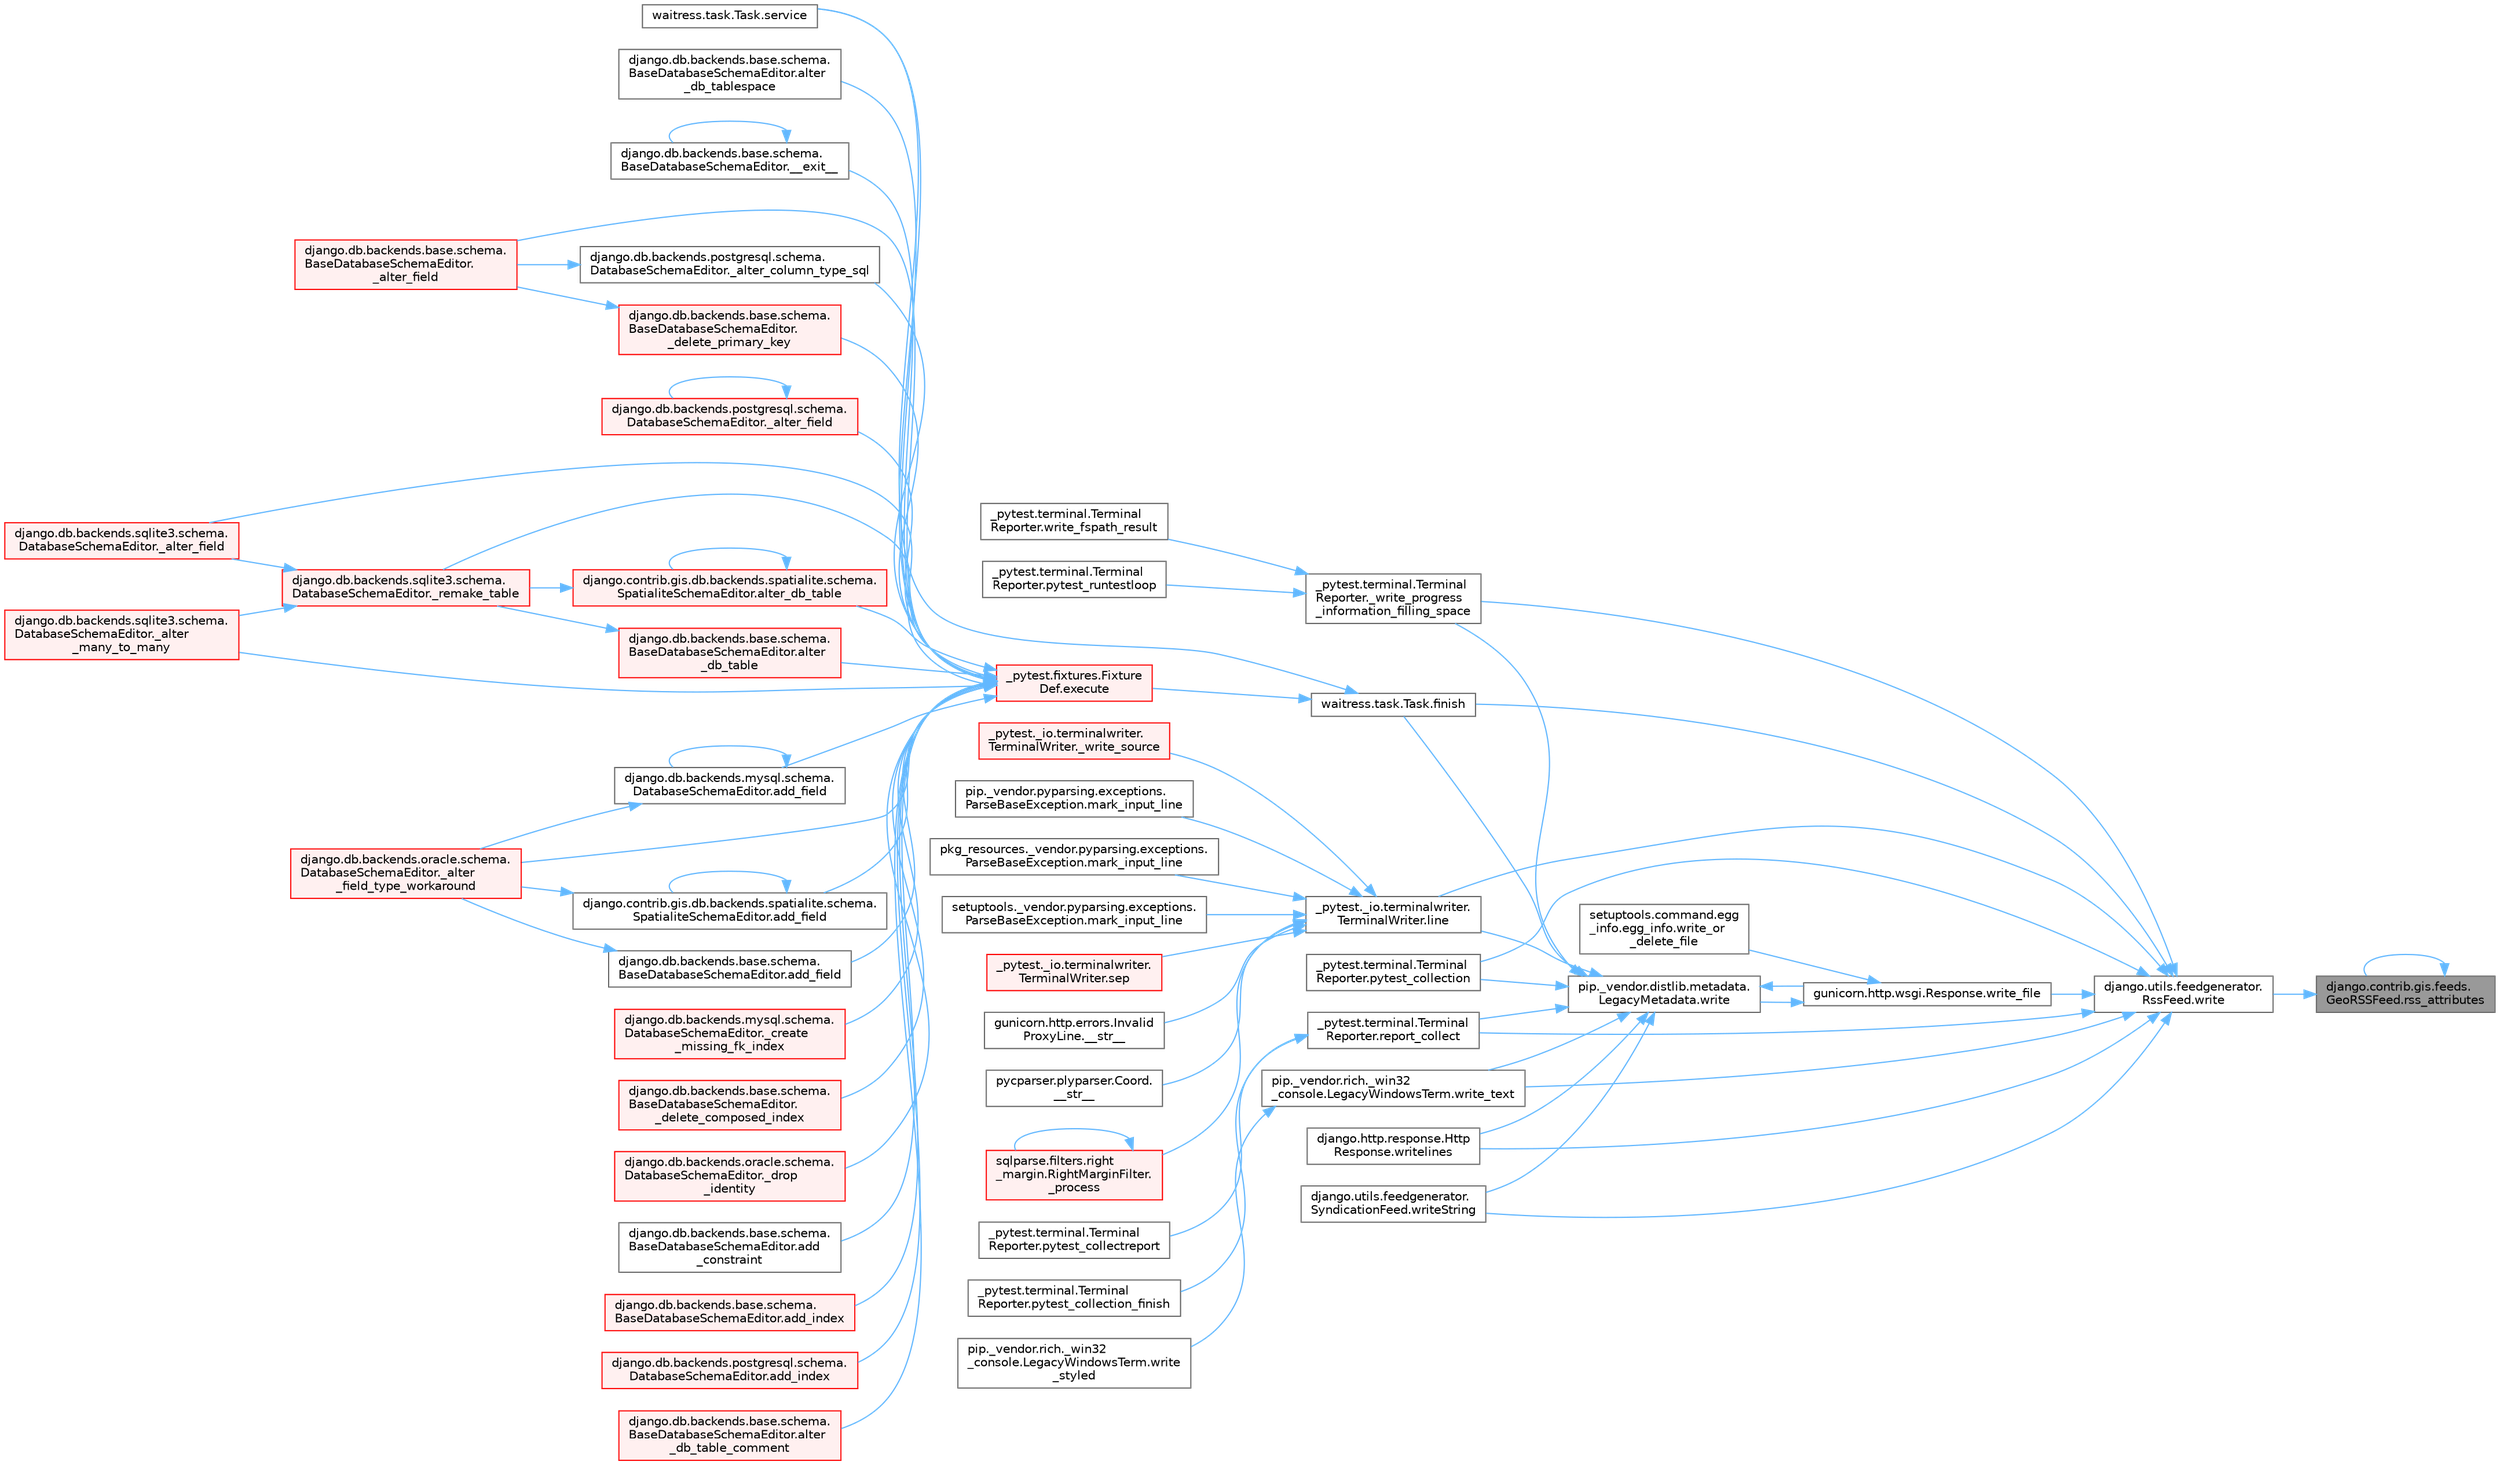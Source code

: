 digraph "django.contrib.gis.feeds.GeoRSSFeed.rss_attributes"
{
 // LATEX_PDF_SIZE
  bgcolor="transparent";
  edge [fontname=Helvetica,fontsize=10,labelfontname=Helvetica,labelfontsize=10];
  node [fontname=Helvetica,fontsize=10,shape=box,height=0.2,width=0.4];
  rankdir="RL";
  Node1 [id="Node000001",label="django.contrib.gis.feeds.\lGeoRSSFeed.rss_attributes",height=0.2,width=0.4,color="gray40", fillcolor="grey60", style="filled", fontcolor="black",tooltip=" "];
  Node1 -> Node1 [id="edge1_Node000001_Node000001",dir="back",color="steelblue1",style="solid",tooltip=" "];
  Node1 -> Node2 [id="edge2_Node000001_Node000002",dir="back",color="steelblue1",style="solid",tooltip=" "];
  Node2 [id="Node000002",label="django.utils.feedgenerator.\lRssFeed.write",height=0.2,width=0.4,color="grey40", fillcolor="white", style="filled",URL="$classdjango_1_1utils_1_1feedgenerator_1_1_rss_feed.html#a63ea2926c2c773e874f51ced997a2618",tooltip=" "];
  Node2 -> Node3 [id="edge3_Node000002_Node000003",dir="back",color="steelblue1",style="solid",tooltip=" "];
  Node3 [id="Node000003",label="_pytest.terminal.Terminal\lReporter._write_progress\l_information_filling_space",height=0.2,width=0.4,color="grey40", fillcolor="white", style="filled",URL="$class__pytest_1_1terminal_1_1_terminal_reporter.html#a915f19bb955611b65c211c611c4568b1",tooltip=" "];
  Node3 -> Node4 [id="edge4_Node000003_Node000004",dir="back",color="steelblue1",style="solid",tooltip=" "];
  Node4 [id="Node000004",label="_pytest.terminal.Terminal\lReporter.pytest_runtestloop",height=0.2,width=0.4,color="grey40", fillcolor="white", style="filled",URL="$class__pytest_1_1terminal_1_1_terminal_reporter.html#ac3b669c1dc4496ae1a31ae03200aca11",tooltip=" "];
  Node3 -> Node5 [id="edge5_Node000003_Node000005",dir="back",color="steelblue1",style="solid",tooltip=" "];
  Node5 [id="Node000005",label="_pytest.terminal.Terminal\lReporter.write_fspath_result",height=0.2,width=0.4,color="grey40", fillcolor="white", style="filled",URL="$class__pytest_1_1terminal_1_1_terminal_reporter.html#a831d61b7b7439f786bdf1dd1f3d30814",tooltip=" "];
  Node2 -> Node6 [id="edge6_Node000002_Node000006",dir="back",color="steelblue1",style="solid",tooltip=" "];
  Node6 [id="Node000006",label="waitress.task.Task.finish",height=0.2,width=0.4,color="grey40", fillcolor="white", style="filled",URL="$classwaitress_1_1task_1_1_task.html#a1e94739ac27e14a159d0e17c6d3e54b2",tooltip=" "];
  Node6 -> Node7 [id="edge7_Node000006_Node000007",dir="back",color="steelblue1",style="solid",tooltip=" "];
  Node7 [id="Node000007",label="_pytest.fixtures.Fixture\lDef.execute",height=0.2,width=0.4,color="red", fillcolor="#FFF0F0", style="filled",URL="$class__pytest_1_1fixtures_1_1_fixture_def.html#ac27e0caaadd6404ffc2715216b643993",tooltip=" "];
  Node7 -> Node8 [id="edge8_Node000007_Node000008",dir="back",color="steelblue1",style="solid",tooltip=" "];
  Node8 [id="Node000008",label="django.db.backends.base.schema.\lBaseDatabaseSchemaEditor.__exit__",height=0.2,width=0.4,color="grey40", fillcolor="white", style="filled",URL="$classdjango_1_1db_1_1backends_1_1base_1_1schema_1_1_base_database_schema_editor.html#adc641c3cf336c3cba5f945841b7d5790",tooltip=" "];
  Node8 -> Node8 [id="edge9_Node000008_Node000008",dir="back",color="steelblue1",style="solid",tooltip=" "];
  Node7 -> Node9 [id="edge10_Node000007_Node000009",dir="back",color="steelblue1",style="solid",tooltip=" "];
  Node9 [id="Node000009",label="django.db.backends.postgresql.schema.\lDatabaseSchemaEditor._alter_column_type_sql",height=0.2,width=0.4,color="grey40", fillcolor="white", style="filled",URL="$classdjango_1_1db_1_1backends_1_1postgresql_1_1schema_1_1_database_schema_editor.html#addb09171be88c149496b00e7d217d186",tooltip=" "];
  Node9 -> Node10 [id="edge11_Node000009_Node000010",dir="back",color="steelblue1",style="solid",tooltip=" "];
  Node10 [id="Node000010",label="django.db.backends.base.schema.\lBaseDatabaseSchemaEditor.\l_alter_field",height=0.2,width=0.4,color="red", fillcolor="#FFF0F0", style="filled",URL="$classdjango_1_1db_1_1backends_1_1base_1_1schema_1_1_base_database_schema_editor.html#afcda33e5b1eb760a5a66c09033f1b75c",tooltip=" "];
  Node7 -> Node10 [id="edge12_Node000007_Node000010",dir="back",color="steelblue1",style="solid",tooltip=" "];
  Node7 -> Node15 [id="edge13_Node000007_Node000015",dir="back",color="steelblue1",style="solid",tooltip=" "];
  Node15 [id="Node000015",label="django.db.backends.postgresql.schema.\lDatabaseSchemaEditor._alter_field",height=0.2,width=0.4,color="red", fillcolor="#FFF0F0", style="filled",URL="$classdjango_1_1db_1_1backends_1_1postgresql_1_1schema_1_1_database_schema_editor.html#a143eb4ff7fc0f555417eb054bb91c41d",tooltip=" "];
  Node15 -> Node15 [id="edge14_Node000015_Node000015",dir="back",color="steelblue1",style="solid",tooltip=" "];
  Node7 -> Node16 [id="edge15_Node000007_Node000016",dir="back",color="steelblue1",style="solid",tooltip=" "];
  Node16 [id="Node000016",label="django.db.backends.sqlite3.schema.\lDatabaseSchemaEditor._alter_field",height=0.2,width=0.4,color="red", fillcolor="#FFF0F0", style="filled",URL="$classdjango_1_1db_1_1backends_1_1sqlite3_1_1schema_1_1_database_schema_editor.html#ab256c1d60756ea054e7249a3aa80d43b",tooltip=" "];
  Node7 -> Node14 [id="edge16_Node000007_Node000014",dir="back",color="steelblue1",style="solid",tooltip=" "];
  Node14 [id="Node000014",label="django.db.backends.oracle.schema.\lDatabaseSchemaEditor._alter\l_field_type_workaround",height=0.2,width=0.4,color="red", fillcolor="#FFF0F0", style="filled",URL="$classdjango_1_1db_1_1backends_1_1oracle_1_1schema_1_1_database_schema_editor.html#a78bc314f7e1030c1ef072c72a185ebd5",tooltip=" "];
  Node7 -> Node17 [id="edge17_Node000007_Node000017",dir="back",color="steelblue1",style="solid",tooltip=" "];
  Node17 [id="Node000017",label="django.db.backends.sqlite3.schema.\lDatabaseSchemaEditor._alter\l_many_to_many",height=0.2,width=0.4,color="red", fillcolor="#FFF0F0", style="filled",URL="$classdjango_1_1db_1_1backends_1_1sqlite3_1_1schema_1_1_database_schema_editor.html#a0eb5631cba4809779acc541260e47610",tooltip=" "];
  Node7 -> Node18 [id="edge18_Node000007_Node000018",dir="back",color="steelblue1",style="solid",tooltip=" "];
  Node18 [id="Node000018",label="django.db.backends.mysql.schema.\lDatabaseSchemaEditor._create\l_missing_fk_index",height=0.2,width=0.4,color="red", fillcolor="#FFF0F0", style="filled",URL="$classdjango_1_1db_1_1backends_1_1mysql_1_1schema_1_1_database_schema_editor.html#a1409fb923121da63909627d7bd8ea396",tooltip=" "];
  Node7 -> Node25 [id="edge19_Node000007_Node000025",dir="back",color="steelblue1",style="solid",tooltip=" "];
  Node25 [id="Node000025",label="django.db.backends.base.schema.\lBaseDatabaseSchemaEditor.\l_delete_composed_index",height=0.2,width=0.4,color="red", fillcolor="#FFF0F0", style="filled",URL="$classdjango_1_1db_1_1backends_1_1base_1_1schema_1_1_base_database_schema_editor.html#a83847fbdf8dec0e82dd6028e7b3171f1",tooltip=" "];
  Node7 -> Node26 [id="edge20_Node000007_Node000026",dir="back",color="steelblue1",style="solid",tooltip=" "];
  Node26 [id="Node000026",label="django.db.backends.base.schema.\lBaseDatabaseSchemaEditor.\l_delete_primary_key",height=0.2,width=0.4,color="red", fillcolor="#FFF0F0", style="filled",URL="$classdjango_1_1db_1_1backends_1_1base_1_1schema_1_1_base_database_schema_editor.html#a81047e315c7b3f3a5688d5d294491694",tooltip=" "];
  Node26 -> Node10 [id="edge21_Node000026_Node000010",dir="back",color="steelblue1",style="solid",tooltip=" "];
  Node7 -> Node27 [id="edge22_Node000007_Node000027",dir="back",color="steelblue1",style="solid",tooltip=" "];
  Node27 [id="Node000027",label="django.db.backends.oracle.schema.\lDatabaseSchemaEditor._drop\l_identity",height=0.2,width=0.4,color="red", fillcolor="#FFF0F0", style="filled",URL="$classdjango_1_1db_1_1backends_1_1oracle_1_1schema_1_1_database_schema_editor.html#a215f07e8311d1fd657957c4dbba8cfde",tooltip=" "];
  Node7 -> Node30 [id="edge23_Node000007_Node000030",dir="back",color="steelblue1",style="solid",tooltip=" "];
  Node30 [id="Node000030",label="django.db.backends.sqlite3.schema.\lDatabaseSchemaEditor._remake_table",height=0.2,width=0.4,color="red", fillcolor="#FFF0F0", style="filled",URL="$classdjango_1_1db_1_1backends_1_1sqlite3_1_1schema_1_1_database_schema_editor.html#a9b5b247b2cd836c48a65726025b45e11",tooltip=" "];
  Node30 -> Node16 [id="edge24_Node000030_Node000016",dir="back",color="steelblue1",style="solid",tooltip=" "];
  Node30 -> Node17 [id="edge25_Node000030_Node000017",dir="back",color="steelblue1",style="solid",tooltip=" "];
  Node7 -> Node36 [id="edge26_Node000007_Node000036",dir="back",color="steelblue1",style="solid",tooltip=" "];
  Node36 [id="Node000036",label="django.db.backends.base.schema.\lBaseDatabaseSchemaEditor.add\l_constraint",height=0.2,width=0.4,color="grey40", fillcolor="white", style="filled",URL="$classdjango_1_1db_1_1backends_1_1base_1_1schema_1_1_base_database_schema_editor.html#a017871908a4c3682551db6c19aa549d4",tooltip=" "];
  Node7 -> Node37 [id="edge27_Node000007_Node000037",dir="back",color="steelblue1",style="solid",tooltip=" "];
  Node37 [id="Node000037",label="django.contrib.gis.db.backends.spatialite.schema.\lSpatialiteSchemaEditor.add_field",height=0.2,width=0.4,color="grey40", fillcolor="white", style="filled",URL="$classdjango_1_1contrib_1_1gis_1_1db_1_1backends_1_1spatialite_1_1schema_1_1_spatialite_schema_editor.html#ac6c0a11c42d919d3c5cc74bb59d8dcfc",tooltip=" "];
  Node37 -> Node14 [id="edge28_Node000037_Node000014",dir="back",color="steelblue1",style="solid",tooltip=" "];
  Node37 -> Node37 [id="edge29_Node000037_Node000037",dir="back",color="steelblue1",style="solid",tooltip=" "];
  Node7 -> Node38 [id="edge30_Node000007_Node000038",dir="back",color="steelblue1",style="solid",tooltip=" "];
  Node38 [id="Node000038",label="django.db.backends.base.schema.\lBaseDatabaseSchemaEditor.add_field",height=0.2,width=0.4,color="grey40", fillcolor="white", style="filled",URL="$classdjango_1_1db_1_1backends_1_1base_1_1schema_1_1_base_database_schema_editor.html#affe03b0f7c180f8cb5759a5cff4f006a",tooltip=" "];
  Node38 -> Node14 [id="edge31_Node000038_Node000014",dir="back",color="steelblue1",style="solid",tooltip=" "];
  Node7 -> Node39 [id="edge32_Node000007_Node000039",dir="back",color="steelblue1",style="solid",tooltip=" "];
  Node39 [id="Node000039",label="django.db.backends.mysql.schema.\lDatabaseSchemaEditor.add_field",height=0.2,width=0.4,color="grey40", fillcolor="white", style="filled",URL="$classdjango_1_1db_1_1backends_1_1mysql_1_1schema_1_1_database_schema_editor.html#a2bb764c2fab516643cccf83b8865b410",tooltip=" "];
  Node39 -> Node14 [id="edge33_Node000039_Node000014",dir="back",color="steelblue1",style="solid",tooltip=" "];
  Node39 -> Node39 [id="edge34_Node000039_Node000039",dir="back",color="steelblue1",style="solid",tooltip=" "];
  Node7 -> Node40 [id="edge35_Node000007_Node000040",dir="back",color="steelblue1",style="solid",tooltip=" "];
  Node40 [id="Node000040",label="django.db.backends.base.schema.\lBaseDatabaseSchemaEditor.add_index",height=0.2,width=0.4,color="red", fillcolor="#FFF0F0", style="filled",URL="$classdjango_1_1db_1_1backends_1_1base_1_1schema_1_1_base_database_schema_editor.html#abc2d41f83d865510442ebead47b3ed96",tooltip=" "];
  Node7 -> Node41 [id="edge36_Node000007_Node000041",dir="back",color="steelblue1",style="solid",tooltip=" "];
  Node41 [id="Node000041",label="django.db.backends.postgresql.schema.\lDatabaseSchemaEditor.add_index",height=0.2,width=0.4,color="red", fillcolor="#FFF0F0", style="filled",URL="$classdjango_1_1db_1_1backends_1_1postgresql_1_1schema_1_1_database_schema_editor.html#acc6cde4ca005b9128ef4a9e9b556b3b0",tooltip=" "];
  Node7 -> Node42 [id="edge37_Node000007_Node000042",dir="back",color="steelblue1",style="solid",tooltip=" "];
  Node42 [id="Node000042",label="django.contrib.gis.db.backends.spatialite.schema.\lSpatialiteSchemaEditor.alter_db_table",height=0.2,width=0.4,color="red", fillcolor="#FFF0F0", style="filled",URL="$classdjango_1_1contrib_1_1gis_1_1db_1_1backends_1_1spatialite_1_1schema_1_1_spatialite_schema_editor.html#a3c238b03e587be42747e3a128cd44946",tooltip=" "];
  Node42 -> Node30 [id="edge38_Node000042_Node000030",dir="back",color="steelblue1",style="solid",tooltip=" "];
  Node42 -> Node42 [id="edge39_Node000042_Node000042",dir="back",color="steelblue1",style="solid",tooltip=" "];
  Node7 -> Node43 [id="edge40_Node000007_Node000043",dir="back",color="steelblue1",style="solid",tooltip=" "];
  Node43 [id="Node000043",label="django.db.backends.base.schema.\lBaseDatabaseSchemaEditor.alter\l_db_table",height=0.2,width=0.4,color="red", fillcolor="#FFF0F0", style="filled",URL="$classdjango_1_1db_1_1backends_1_1base_1_1schema_1_1_base_database_schema_editor.html#a6975136cc10a20541aed6b53fea99565",tooltip=" "];
  Node43 -> Node30 [id="edge41_Node000043_Node000030",dir="back",color="steelblue1",style="solid",tooltip=" "];
  Node7 -> Node44 [id="edge42_Node000007_Node000044",dir="back",color="steelblue1",style="solid",tooltip=" "];
  Node44 [id="Node000044",label="django.db.backends.base.schema.\lBaseDatabaseSchemaEditor.alter\l_db_table_comment",height=0.2,width=0.4,color="red", fillcolor="#FFF0F0", style="filled",URL="$classdjango_1_1db_1_1backends_1_1base_1_1schema_1_1_base_database_schema_editor.html#a788ba4cf1ea36f15a1b1d7a11b8d31a1",tooltip=" "];
  Node7 -> Node46 [id="edge43_Node000007_Node000046",dir="back",color="steelblue1",style="solid",tooltip=" "];
  Node46 [id="Node000046",label="django.db.backends.base.schema.\lBaseDatabaseSchemaEditor.alter\l_db_tablespace",height=0.2,width=0.4,color="grey40", fillcolor="white", style="filled",URL="$classdjango_1_1db_1_1backends_1_1base_1_1schema_1_1_base_database_schema_editor.html#ac93f875aaebf90f4c28d2ec8f963acdd",tooltip=" "];
  Node7 -> Node352 [id="edge44_Node000007_Node000352",dir="back",color="steelblue1",style="solid",tooltip=" "];
  Node352 [id="Node000352",label="waitress.task.Task.service",height=0.2,width=0.4,color="grey40", fillcolor="white", style="filled",URL="$classwaitress_1_1task_1_1_task.html#acd61643ab6cfae697f619c48f46e40b6",tooltip=" "];
  Node6 -> Node352 [id="edge45_Node000006_Node000352",dir="back",color="steelblue1",style="solid",tooltip=" "];
  Node2 -> Node79 [id="edge46_Node000002_Node000079",dir="back",color="steelblue1",style="solid",tooltip=" "];
  Node79 [id="Node000079",label="_pytest._io.terminalwriter.\lTerminalWriter.line",height=0.2,width=0.4,color="grey40", fillcolor="white", style="filled",URL="$class__pytest_1_1__io_1_1terminalwriter_1_1_terminal_writer.html#a70c206b6c71b946771673c95d93d5d5a",tooltip=" "];
  Node79 -> Node80 [id="edge47_Node000079_Node000080",dir="back",color="steelblue1",style="solid",tooltip=" "];
  Node80 [id="Node000080",label="gunicorn.http.errors.Invalid\lProxyLine.__str__",height=0.2,width=0.4,color="grey40", fillcolor="white", style="filled",URL="$classgunicorn_1_1http_1_1errors_1_1_invalid_proxy_line.html#ace89b062827152aaf90a806af758a928",tooltip=" "];
  Node79 -> Node81 [id="edge48_Node000079_Node000081",dir="back",color="steelblue1",style="solid",tooltip=" "];
  Node81 [id="Node000081",label="pycparser.plyparser.Coord.\l__str__",height=0.2,width=0.4,color="grey40", fillcolor="white", style="filled",URL="$classpycparser_1_1plyparser_1_1_coord.html#aa2f5c3b1f8c0a2eb844182daa8f71512",tooltip=" "];
  Node79 -> Node82 [id="edge49_Node000079_Node000082",dir="back",color="steelblue1",style="solid",tooltip=" "];
  Node82 [id="Node000082",label="sqlparse.filters.right\l_margin.RightMarginFilter.\l_process",height=0.2,width=0.4,color="red", fillcolor="#FFF0F0", style="filled",URL="$classsqlparse_1_1filters_1_1right__margin_1_1_right_margin_filter.html#a62b0707d94aff59b0fc1428eca96f6a9",tooltip=" "];
  Node82 -> Node82 [id="edge50_Node000082_Node000082",dir="back",color="steelblue1",style="solid",tooltip=" "];
  Node79 -> Node101 [id="edge51_Node000079_Node000101",dir="back",color="steelblue1",style="solid",tooltip=" "];
  Node101 [id="Node000101",label="_pytest._io.terminalwriter.\lTerminalWriter._write_source",height=0.2,width=0.4,color="red", fillcolor="#FFF0F0", style="filled",URL="$class__pytest_1_1__io_1_1terminalwriter_1_1_terminal_writer.html#a3499a8fa1635a0661a3476582408a433",tooltip=" "];
  Node79 -> Node658 [id="edge52_Node000079_Node000658",dir="back",color="steelblue1",style="solid",tooltip=" "];
  Node658 [id="Node000658",label="pip._vendor.pyparsing.exceptions.\lParseBaseException.mark_input_line",height=0.2,width=0.4,color="grey40", fillcolor="white", style="filled",URL="$classpip_1_1__vendor_1_1pyparsing_1_1exceptions_1_1_parse_base_exception.html#a29a304058ba0b8613114663ebffb3434",tooltip=" "];
  Node79 -> Node659 [id="edge53_Node000079_Node000659",dir="back",color="steelblue1",style="solid",tooltip=" "];
  Node659 [id="Node000659",label="pkg_resources._vendor.pyparsing.exceptions.\lParseBaseException.mark_input_line",height=0.2,width=0.4,color="grey40", fillcolor="white", style="filled",URL="$classpkg__resources_1_1__vendor_1_1pyparsing_1_1exceptions_1_1_parse_base_exception.html#a982109a43d14eb31cc56cb0bc77e08c6",tooltip=" "];
  Node79 -> Node660 [id="edge54_Node000079_Node000660",dir="back",color="steelblue1",style="solid",tooltip=" "];
  Node660 [id="Node000660",label="setuptools._vendor.pyparsing.exceptions.\lParseBaseException.mark_input_line",height=0.2,width=0.4,color="grey40", fillcolor="white", style="filled",URL="$classsetuptools_1_1__vendor_1_1pyparsing_1_1exceptions_1_1_parse_base_exception.html#aeb91f27e309b0b29088fb9dd22c07e58",tooltip=" "];
  Node79 -> Node661 [id="edge55_Node000079_Node000661",dir="back",color="steelblue1",style="solid",tooltip=" "];
  Node661 [id="Node000661",label="_pytest._io.terminalwriter.\lTerminalWriter.sep",height=0.2,width=0.4,color="red", fillcolor="#FFF0F0", style="filled",URL="$class__pytest_1_1__io_1_1terminalwriter_1_1_terminal_writer.html#a9825789953e583960848896c7c201fb8",tooltip=" "];
  Node2 -> Node299 [id="edge56_Node000002_Node000299",dir="back",color="steelblue1",style="solid",tooltip=" "];
  Node299 [id="Node000299",label="_pytest.terminal.Terminal\lReporter.pytest_collection",height=0.2,width=0.4,color="grey40", fillcolor="white", style="filled",URL="$class__pytest_1_1terminal_1_1_terminal_reporter.html#a1c7fd0ed91d4a12bb30c452d893e467f",tooltip=" "];
  Node2 -> Node300 [id="edge57_Node000002_Node000300",dir="back",color="steelblue1",style="solid",tooltip=" "];
  Node300 [id="Node000300",label="_pytest.terminal.Terminal\lReporter.report_collect",height=0.2,width=0.4,color="grey40", fillcolor="white", style="filled",URL="$class__pytest_1_1terminal_1_1_terminal_reporter.html#a8aaee1238de041e936a2d65c80d5458b",tooltip=" "];
  Node300 -> Node301 [id="edge58_Node000300_Node000301",dir="back",color="steelblue1",style="solid",tooltip=" "];
  Node301 [id="Node000301",label="_pytest.terminal.Terminal\lReporter.pytest_collection_finish",height=0.2,width=0.4,color="grey40", fillcolor="white", style="filled",URL="$class__pytest_1_1terminal_1_1_terminal_reporter.html#a2c87a7764f9882cae4be1b98a4441685",tooltip=" "];
  Node300 -> Node302 [id="edge59_Node000300_Node000302",dir="back",color="steelblue1",style="solid",tooltip=" "];
  Node302 [id="Node000302",label="_pytest.terminal.Terminal\lReporter.pytest_collectreport",height=0.2,width=0.4,color="grey40", fillcolor="white", style="filled",URL="$class__pytest_1_1terminal_1_1_terminal_reporter.html#a9eb06df608c4a08d1c831cfc5a405eec",tooltip=" "];
  Node2 -> Node303 [id="edge60_Node000002_Node000303",dir="back",color="steelblue1",style="solid",tooltip=" "];
  Node303 [id="Node000303",label="gunicorn.http.wsgi.Response.write_file",height=0.2,width=0.4,color="grey40", fillcolor="white", style="filled",URL="$classgunicorn_1_1http_1_1wsgi_1_1_response.html#a469fe7554d4ffcd4dd1497f24d216329",tooltip=" "];
  Node303 -> Node304 [id="edge61_Node000303_Node000304",dir="back",color="steelblue1",style="solid",tooltip=" "];
  Node304 [id="Node000304",label="pip._vendor.distlib.metadata.\lLegacyMetadata.write",height=0.2,width=0.4,color="grey40", fillcolor="white", style="filled",URL="$classpip_1_1__vendor_1_1distlib_1_1metadata_1_1_legacy_metadata.html#af3423aeacce2739a48b38815d4ba89be",tooltip=" "];
  Node304 -> Node3 [id="edge62_Node000304_Node000003",dir="back",color="steelblue1",style="solid",tooltip=" "];
  Node304 -> Node6 [id="edge63_Node000304_Node000006",dir="back",color="steelblue1",style="solid",tooltip=" "];
  Node304 -> Node79 [id="edge64_Node000304_Node000079",dir="back",color="steelblue1",style="solid",tooltip=" "];
  Node304 -> Node299 [id="edge65_Node000304_Node000299",dir="back",color="steelblue1",style="solid",tooltip=" "];
  Node304 -> Node300 [id="edge66_Node000304_Node000300",dir="back",color="steelblue1",style="solid",tooltip=" "];
  Node304 -> Node303 [id="edge67_Node000304_Node000303",dir="back",color="steelblue1",style="solid",tooltip=" "];
  Node304 -> Node305 [id="edge68_Node000304_Node000305",dir="back",color="steelblue1",style="solid",tooltip=" "];
  Node305 [id="Node000305",label="pip._vendor.rich._win32\l_console.LegacyWindowsTerm.write_text",height=0.2,width=0.4,color="grey40", fillcolor="white", style="filled",URL="$classpip_1_1__vendor_1_1rich_1_1__win32__console_1_1_legacy_windows_term.html#a285165149598e15cac2caf4d03385612",tooltip=" "];
  Node305 -> Node306 [id="edge69_Node000305_Node000306",dir="back",color="steelblue1",style="solid",tooltip=" "];
  Node306 [id="Node000306",label="pip._vendor.rich._win32\l_console.LegacyWindowsTerm.write\l_styled",height=0.2,width=0.4,color="grey40", fillcolor="white", style="filled",URL="$classpip_1_1__vendor_1_1rich_1_1__win32__console_1_1_legacy_windows_term.html#a6c68d312ebee6e27cb3e871496da2c42",tooltip=" "];
  Node304 -> Node307 [id="edge70_Node000304_Node000307",dir="back",color="steelblue1",style="solid",tooltip=" "];
  Node307 [id="Node000307",label="django.http.response.Http\lResponse.writelines",height=0.2,width=0.4,color="grey40", fillcolor="white", style="filled",URL="$classdjango_1_1http_1_1response_1_1_http_response.html#aceaa0c2997dfd21c34c44056e7292914",tooltip=" "];
  Node304 -> Node308 [id="edge71_Node000304_Node000308",dir="back",color="steelblue1",style="solid",tooltip=" "];
  Node308 [id="Node000308",label="django.utils.feedgenerator.\lSyndicationFeed.writeString",height=0.2,width=0.4,color="grey40", fillcolor="white", style="filled",URL="$classdjango_1_1utils_1_1feedgenerator_1_1_syndication_feed.html#a78aa2a245467085cb79cdca0dc35f677",tooltip=" "];
  Node303 -> Node309 [id="edge72_Node000303_Node000309",dir="back",color="steelblue1",style="solid",tooltip=" "];
  Node309 [id="Node000309",label="setuptools.command.egg\l_info.egg_info.write_or\l_delete_file",height=0.2,width=0.4,color="grey40", fillcolor="white", style="filled",URL="$classsetuptools_1_1command_1_1egg__info_1_1egg__info.html#ae5cfb9b14851eb2ed02f44ed99fce235",tooltip=" "];
  Node2 -> Node305 [id="edge73_Node000002_Node000305",dir="back",color="steelblue1",style="solid",tooltip=" "];
  Node2 -> Node307 [id="edge74_Node000002_Node000307",dir="back",color="steelblue1",style="solid",tooltip=" "];
  Node2 -> Node308 [id="edge75_Node000002_Node000308",dir="back",color="steelblue1",style="solid",tooltip=" "];
}
